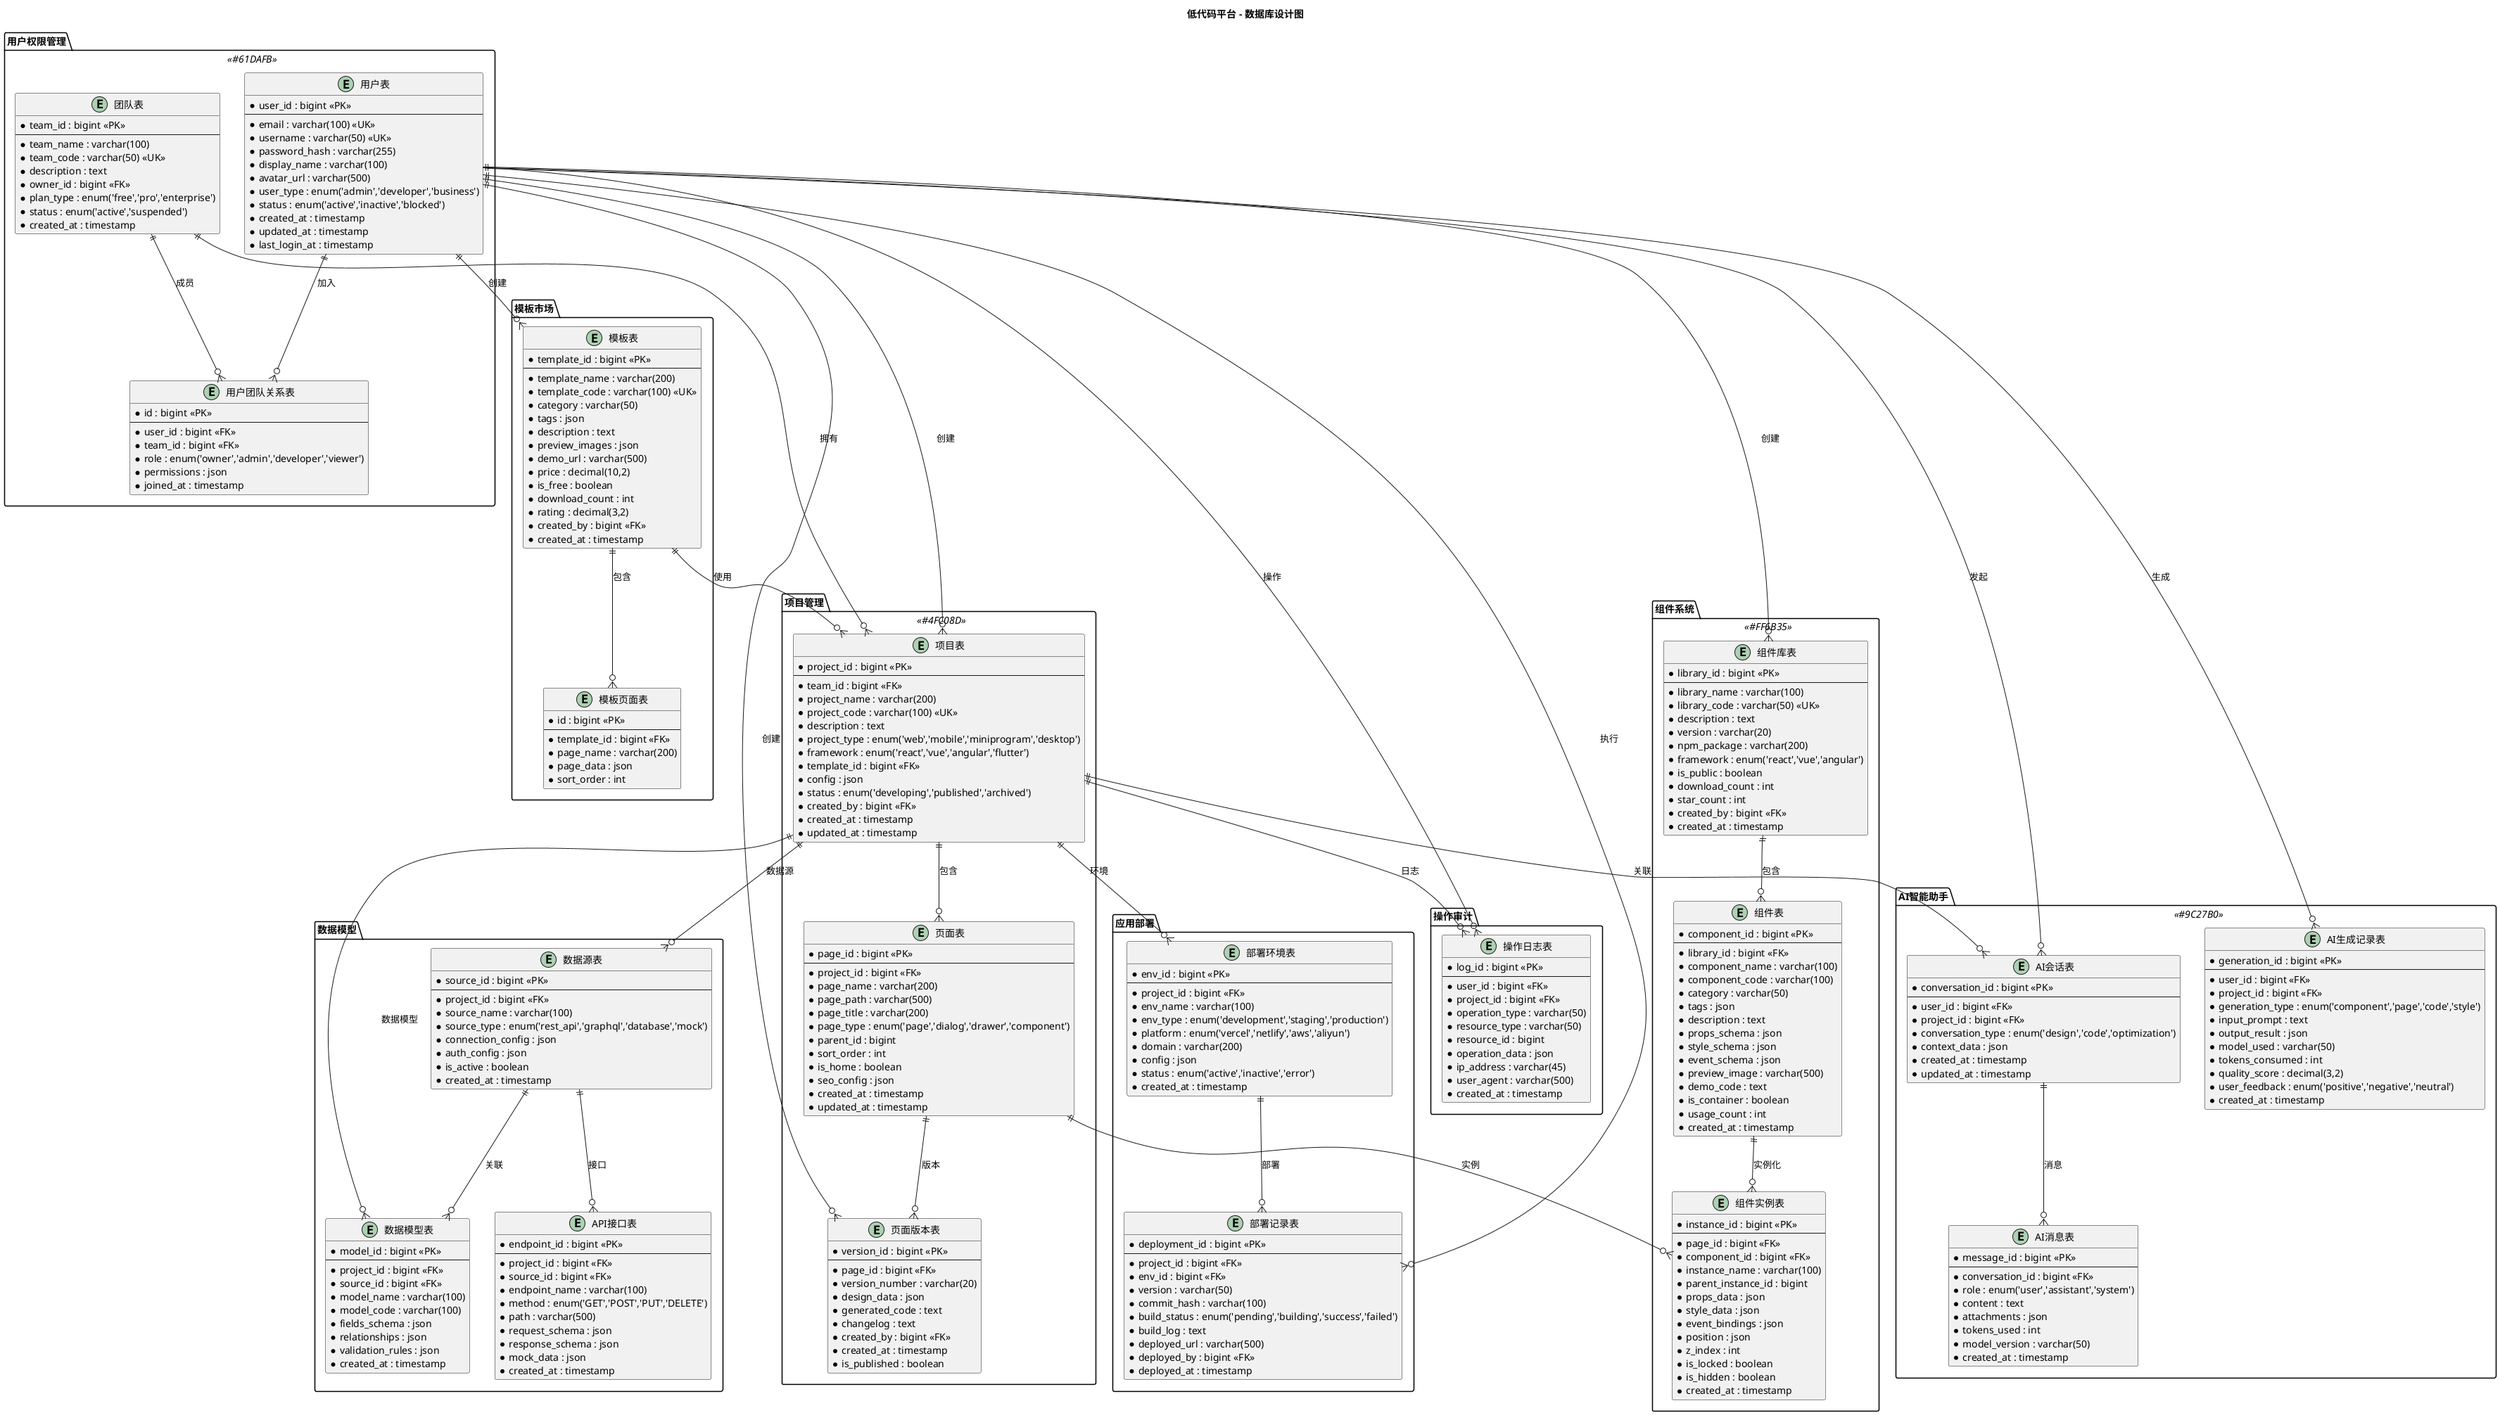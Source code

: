 @startuml

title 低代码平台 - 数据库设计图

!define PRIMARY_COLOR #61DAFB
!define SECONDARY_COLOR #4FC08D  
!define ACCENT_COLOR #FF6B35
!define AI_COLOR #9C27B0

package "用户权限管理" <<PRIMARY_COLOR>> {
    entity "用户表" as user {
        * user_id : bigint <<PK>>
        --
        * email : varchar(100) <<UK>>
        * username : varchar(50) <<UK>>
        * password_hash : varchar(255)
        * display_name : varchar(100)
        * avatar_url : varchar(500)
        * user_type : enum('admin','developer','business')
        * status : enum('active','inactive','blocked')
        * created_at : timestamp
        * updated_at : timestamp
        * last_login_at : timestamp
    }
    
    entity "团队表" as team {
        * team_id : bigint <<PK>>
        --
        * team_name : varchar(100)
        * team_code : varchar(50) <<UK>>
        * description : text
        * owner_id : bigint <<FK>>
        * plan_type : enum('free','pro','enterprise')
        * status : enum('active','suspended')
        * created_at : timestamp
    }
    
    entity "用户团队关系表" as user_team {
        * id : bigint <<PK>>
        --
        * user_id : bigint <<FK>>
        * team_id : bigint <<FK>>
        * role : enum('owner','admin','developer','viewer')
        * permissions : json
        * joined_at : timestamp
    }
}

package "项目管理" <<SECONDARY_COLOR>> {
    entity "项目表" as project {
        * project_id : bigint <<PK>>
        --
        * team_id : bigint <<FK>>
        * project_name : varchar(200)
        * project_code : varchar(100) <<UK>>
        * description : text
        * project_type : enum('web','mobile','miniprogram','desktop')
        * framework : enum('react','vue','angular','flutter')
        * template_id : bigint <<FK>>
        * config : json
        * status : enum('developing','published','archived')
        * created_by : bigint <<FK>>
        * created_at : timestamp
        * updated_at : timestamp
    }
    
    entity "页面表" as page {
        * page_id : bigint <<PK>>
        --
        * project_id : bigint <<FK>>
        * page_name : varchar(200)
        * page_path : varchar(500)
        * page_title : varchar(200)
        * page_type : enum('page','dialog','drawer','component')
        * parent_id : bigint
        * sort_order : int
        * is_home : boolean
        * seo_config : json
        * created_at : timestamp
        * updated_at : timestamp
    }
    
    entity "页面版本表" as page_version {
        * version_id : bigint <<PK>>
        --
        * page_id : bigint <<FK>>
        * version_number : varchar(20)
        * design_data : json
        * generated_code : text
        * changelog : text
        * created_by : bigint <<FK>>
        * created_at : timestamp
        * is_published : boolean
    }
}

package "组件系统" <<ACCENT_COLOR>> {
    entity "组件库表" as component_library {
        * library_id : bigint <<PK>>
        --
        * library_name : varchar(100)
        * library_code : varchar(50) <<UK>>
        * description : text
        * version : varchar(20)
        * npm_package : varchar(200)
        * framework : enum('react','vue','angular')
        * is_public : boolean
        * download_count : int
        * star_count : int
        * created_by : bigint <<FK>>
        * created_at : timestamp
    }
    
    entity "组件表" as component {
        * component_id : bigint <<PK>>
        --
        * library_id : bigint <<FK>>
        * component_name : varchar(100)
        * component_code : varchar(100)
        * category : varchar(50)
        * tags : json
        * description : text
        * props_schema : json
        * style_schema : json
        * event_schema : json
        * preview_image : varchar(500)
        * demo_code : text
        * is_container : boolean
        * usage_count : int
        * created_at : timestamp
    }
    
    entity "组件实例表" as component_instance {
        * instance_id : bigint <<PK>>
        --
        * page_id : bigint <<FK>>
        * component_id : bigint <<FK>>
        * instance_name : varchar(100)
        * parent_instance_id : bigint
        * props_data : json
        * style_data : json
        * event_bindings : json
        * position : json
        * z_index : int
        * is_locked : boolean
        * is_hidden : boolean
        * created_at : timestamp
    }
}

package "模板市场" {
    entity "模板表" as template {
        * template_id : bigint <<PK>>
        --
        * template_name : varchar(200)
        * template_code : varchar(100) <<UK>>
        * category : varchar(50)
        * tags : json
        * description : text
        * preview_images : json
        * demo_url : varchar(500)
        * price : decimal(10,2)
        * is_free : boolean
        * download_count : int
        * rating : decimal(3,2)
        * created_by : bigint <<FK>>
        * created_at : timestamp
    }
    
    entity "模板页面表" as template_page {
        * id : bigint <<PK>>
        --
        * template_id : bigint <<FK>>
        * page_name : varchar(200)
        * page_data : json
        * sort_order : int
    }
}

package "数据模型" {
    entity "数据源表" as data_source {
        * source_id : bigint <<PK>>
        --
        * project_id : bigint <<FK>>
        * source_name : varchar(100)
        * source_type : enum('rest_api','graphql','database','mock')
        * connection_config : json
        * auth_config : json
        * is_active : boolean
        * created_at : timestamp
    }
    
    entity "数据模型表" as data_model {
        * model_id : bigint <<PK>>
        --
        * project_id : bigint <<FK>>
        * source_id : bigint <<FK>>
        * model_name : varchar(100)
        * model_code : varchar(100)
        * fields_schema : json
        * relationships : json
        * validation_rules : json
        * created_at : timestamp
    }
    
    entity "API接口表" as api_endpoint {
        * endpoint_id : bigint <<PK>>
        --
        * project_id : bigint <<FK>>
        * source_id : bigint <<FK>>
        * endpoint_name : varchar(100)
        * method : enum('GET','POST','PUT','DELETE')
        * path : varchar(500)
        * request_schema : json
        * response_schema : json
        * mock_data : json
        * created_at : timestamp
    }
}

package "AI智能助手" <<AI_COLOR>> {
    entity "AI会话表" as ai_conversation {
        * conversation_id : bigint <<PK>>
        --
        * user_id : bigint <<FK>>
        * project_id : bigint <<FK>>
        * conversation_type : enum('design','code','optimization')
        * context_data : json
        * created_at : timestamp
        * updated_at : timestamp
    }
    
    entity "AI消息表" as ai_message {
        * message_id : bigint <<PK>>
        --
        * conversation_id : bigint <<FK>>
        * role : enum('user','assistant','system')
        * content : text
        * attachments : json
        * tokens_used : int
        * model_version : varchar(50)
        * created_at : timestamp
    }
    
    entity "AI生成记录表" as ai_generation {
        * generation_id : bigint <<PK>>
        --
        * user_id : bigint <<FK>>
        * project_id : bigint <<FK>>
        * generation_type : enum('component','page','code','style')
        * input_prompt : text
        * output_result : json
        * model_used : varchar(50)
        * tokens_consumed : int
        * quality_score : decimal(3,2)
        * user_feedback : enum('positive','negative','neutral')
        * created_at : timestamp
    }
}

package "应用部署" {
    entity "部署环境表" as deployment_env {
        * env_id : bigint <<PK>>
        --
        * project_id : bigint <<FK>>
        * env_name : varchar(100)
        * env_type : enum('development','staging','production')
        * platform : enum('vercel','netlify','aws','aliyun')
        * domain : varchar(200)
        * config : json
        * status : enum('active','inactive','error')
        * created_at : timestamp
    }
    
    entity "部署记录表" as deployment {
        * deployment_id : bigint <<PK>>
        --
        * project_id : bigint <<FK>>
        * env_id : bigint <<FK>>
        * version : varchar(50)
        * commit_hash : varchar(100)
        * build_status : enum('pending','building','success','failed')
        * build_log : text
        * deployed_url : varchar(500)
        * deployed_by : bigint <<FK>>
        * deployed_at : timestamp
    }
}

package "操作审计" {
    entity "操作日志表" as operation_log {
        * log_id : bigint <<PK>>
        --
        * user_id : bigint <<FK>>
        * project_id : bigint <<FK>>
        * operation_type : varchar(50)
        * resource_type : varchar(50)
        * resource_id : bigint
        * operation_data : json
        * ip_address : varchar(45)
        * user_agent : varchar(500)
        * created_at : timestamp
    }
}

' 关系定义
user ||--o{ user_team : "加入"
team ||--o{ user_team : "成员"
team ||--o{ project : "拥有"
user ||--o{ project : "创建"

project ||--o{ page : "包含"
page ||--o{ page_version : "版本"
page ||--o{ component_instance : "实例"
user ||--o{ page_version : "创建"

component_library ||--o{ component : "包含"
component ||--o{ component_instance : "实例化"
user ||--o{ component_library : "创建"

template ||--o{ template_page : "包含"
user ||--o{ template : "创建"
template ||--o{ project : "使用"

project ||--o{ data_source : "数据源"
project ||--o{ data_model : "数据模型"
data_source ||--o{ data_model : "关联"
data_source ||--o{ api_endpoint : "接口"

user ||--o{ ai_conversation : "发起"
project ||--o{ ai_conversation : "关联"
ai_conversation ||--o{ ai_message : "消息"
user ||--o{ ai_generation : "生成"

project ||--o{ deployment_env : "环境"
deployment_env ||--o{ deployment : "部署"
user ||--o{ deployment : "执行"

user ||--o{ operation_log : "操作"
project ||--o{ operation_log : "日志"

@enduml 
@enduml 
